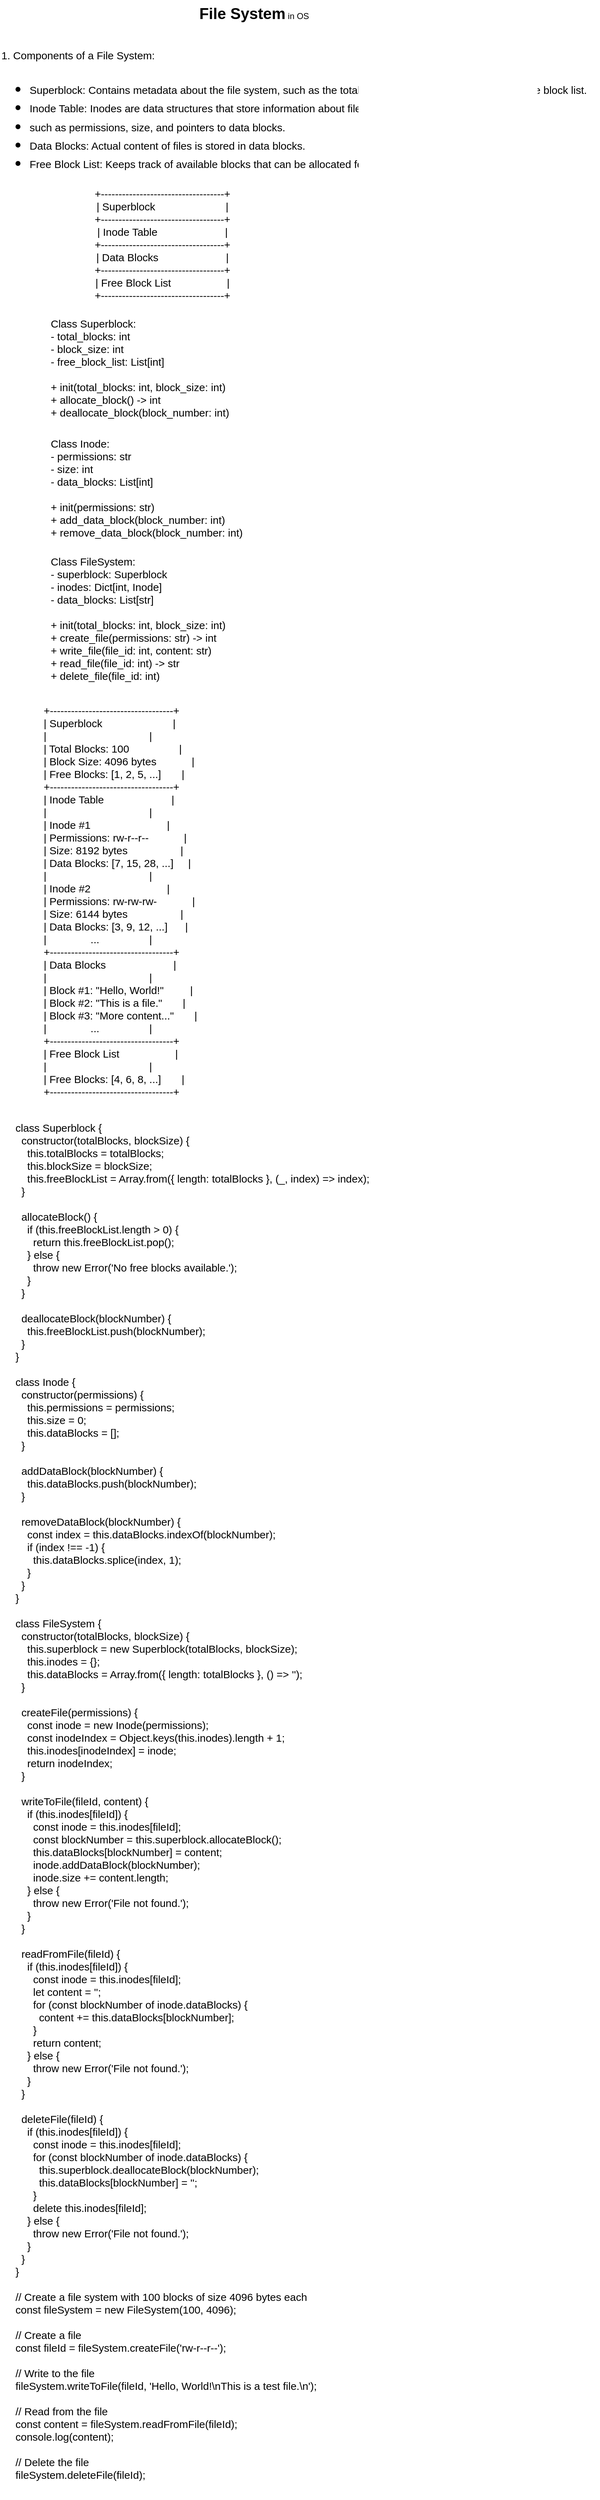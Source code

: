 <mxfile>
    <diagram id="ztIxel0lckCqBt_GZKXf" name="Page-1">
        <mxGraphModel dx="850" dy="549" grid="1" gridSize="10" guides="1" tooltips="1" connect="1" arrows="1" fold="1" page="1" pageScale="1" pageWidth="850" pageHeight="1100" math="0" shadow="0">
            <root>
                <mxCell id="0"/>
                <mxCell id="1" parent="0"/>
                <mxCell id="2" value="&lt;font style=&quot;font-size: 22px;&quot;&gt;&lt;b&gt;File System&lt;/b&gt;&lt;/font&gt; in OS" style="text;html=1;align=center;verticalAlign=middle;resizable=0;points=[];autosize=1;strokeColor=none;fillColor=none;" vertex="1" parent="1">
                    <mxGeometry x="270" y="20" width="180" height="40" as="geometry"/>
                </mxCell>
                <mxCell id="3" value="&lt;div&gt;&lt;span style=&quot;font-size: 15px;&quot;&gt;1. Components of a File System:&lt;/span&gt;&lt;/div&gt;&lt;div&gt;&lt;ul&gt;&lt;li&gt;&lt;span style=&quot;font-size: 15px;&quot;&gt;Superblock: Contains metadata about the file system, such as the total number of blocks, block size, and free block list.&lt;/span&gt;&lt;/li&gt;&lt;li&gt;&lt;span style=&quot;font-size: 15px;&quot;&gt;Inode Table: Inodes are data structures that store information about files,&lt;/span&gt;&lt;/li&gt;&lt;li&gt;&lt;span style=&quot;font-size: 15px;&quot;&gt;such as permissions, size, and pointers to data blocks.&lt;/span&gt;&lt;/li&gt;&lt;li&gt;&lt;span style=&quot;font-size: 15px;&quot;&gt;Data Blocks: Actual content of files is stored in data blocks.&lt;/span&gt;&lt;/li&gt;&lt;li&gt;&lt;span style=&quot;font-size: 15px;&quot;&gt;Free Block List: Keeps track of available blocks that can be allocated for new files.&lt;/span&gt;&lt;/li&gt;&lt;/ul&gt;&lt;/div&gt;" style="text;html=1;align=left;verticalAlign=middle;resizable=0;points=[];autosize=1;strokeColor=none;fillColor=none;fontSize=22;" vertex="1" parent="1">
                    <mxGeometry y="60" width="850" height="250" as="geometry"/>
                </mxCell>
                <mxCell id="7" value="&lt;div&gt;+-----------------------------------+&lt;/div&gt;&lt;div&gt;| Superblock&amp;nbsp; &amp;nbsp; &amp;nbsp; &amp;nbsp; &amp;nbsp; &amp;nbsp; &amp;nbsp; &amp;nbsp; &amp;nbsp; &amp;nbsp; &amp;nbsp; &amp;nbsp; |&lt;/div&gt;&lt;div&gt;+-----------------------------------+&lt;/div&gt;&lt;div&gt;| Inode Table&amp;nbsp; &amp;nbsp; &amp;nbsp; &amp;nbsp; &amp;nbsp; &amp;nbsp; &amp;nbsp; &amp;nbsp; &amp;nbsp; &amp;nbsp; &amp;nbsp; &amp;nbsp;|&lt;/div&gt;&lt;div&gt;+-----------------------------------+&lt;/div&gt;&lt;div&gt;| Data Blocks&amp;nbsp; &amp;nbsp; &amp;nbsp; &amp;nbsp; &amp;nbsp; &amp;nbsp; &amp;nbsp; &amp;nbsp; &amp;nbsp; &amp;nbsp; &amp;nbsp; &amp;nbsp;|&lt;/div&gt;&lt;div&gt;+-----------------------------------+&lt;/div&gt;&lt;div&gt;| Free Block List&amp;nbsp; &amp;nbsp; &amp;nbsp; &amp;nbsp; &amp;nbsp; &amp;nbsp; &amp;nbsp; &amp;nbsp; &amp;nbsp; &amp;nbsp;|&lt;/div&gt;&lt;div&gt;+-----------------------------------+&lt;/div&gt;&lt;div&gt;&lt;br&gt;&lt;/div&gt;" style="text;html=1;align=center;verticalAlign=middle;resizable=0;points=[];autosize=1;strokeColor=none;fillColor=none;fontSize=15;" vertex="1" parent="1">
                    <mxGeometry x="120" y="280" width="220" height="190" as="geometry"/>
                </mxCell>
                <mxCell id="8" value="&lt;div&gt;Class Superblock:&lt;/div&gt;&lt;div&gt;- total_blocks: int&lt;/div&gt;&lt;div&gt;- block_size: int&lt;/div&gt;&lt;div&gt;- free_block_list: List[int]&lt;/div&gt;&lt;div&gt;&lt;br&gt;&lt;/div&gt;&lt;div&gt;+ init(total_blocks: int, block_size: int)&lt;/div&gt;&lt;div&gt;+ allocate_block() -&amp;gt; int&lt;/div&gt;&lt;div&gt;+ deallocate_block(block_number: int)&lt;/div&gt;&lt;div&gt;&lt;br&gt;&lt;/div&gt;" style="text;html=1;align=left;verticalAlign=middle;resizable=0;points=[];autosize=1;strokeColor=none;fillColor=none;fontSize=15;" vertex="1" parent="1">
                    <mxGeometry x="70" y="460" width="280" height="180" as="geometry"/>
                </mxCell>
                <mxCell id="9" value="&lt;div&gt;Class Inode:&lt;/div&gt;&lt;div&gt;- permissions: str&lt;/div&gt;&lt;div&gt;- size: int&lt;/div&gt;&lt;div&gt;- data_blocks: List[int]&lt;/div&gt;&lt;div&gt;&lt;br&gt;&lt;/div&gt;&lt;div&gt;+ init(permissions: str)&lt;/div&gt;&lt;div&gt;+ add_data_block(block_number: int)&lt;/div&gt;&lt;div&gt;+ remove_data_block(block_number: int)&lt;/div&gt;&lt;div&gt;&lt;br&gt;&lt;/div&gt;" style="text;html=1;align=left;verticalAlign=middle;resizable=0;points=[];autosize=1;strokeColor=none;fillColor=none;fontSize=15;" vertex="1" parent="1">
                    <mxGeometry x="70" y="630" width="300" height="180" as="geometry"/>
                </mxCell>
                <mxCell id="10" value="&lt;div&gt;Class FileSystem:&lt;/div&gt;&lt;div&gt;- superblock: Superblock&lt;/div&gt;&lt;div&gt;- inodes: Dict[int, Inode]&lt;/div&gt;&lt;div&gt;- data_blocks: List[str]&lt;/div&gt;&lt;div&gt;&lt;br&gt;&lt;/div&gt;&lt;div&gt;+ init(total_blocks: int, block_size: int)&lt;/div&gt;&lt;div&gt;+ create_file(permissions: str) -&amp;gt; int&lt;/div&gt;&lt;div&gt;+ write_file(file_id: int, content: str)&lt;/div&gt;&lt;div&gt;+ read_file(file_id: int) -&amp;gt; str&lt;/div&gt;&lt;div&gt;+ delete_file(file_id: int)&lt;/div&gt;&lt;div&gt;&lt;br&gt;&lt;/div&gt;" style="text;html=1;align=left;verticalAlign=middle;resizable=0;points=[];autosize=1;strokeColor=none;fillColor=none;fontSize=15;" vertex="1" parent="1">
                    <mxGeometry x="70" y="800" width="270" height="210" as="geometry"/>
                </mxCell>
                <mxCell id="11" value="&lt;div&gt;+-----------------------------------+&lt;/div&gt;&lt;div&gt;| Superblock&amp;nbsp; &amp;nbsp; &amp;nbsp; &amp;nbsp; &amp;nbsp; &amp;nbsp; &amp;nbsp; &amp;nbsp; &amp;nbsp; &amp;nbsp; &amp;nbsp; &amp;nbsp; |&lt;/div&gt;&lt;div&gt;|&amp;nbsp; &amp;nbsp; &amp;nbsp; &amp;nbsp; &amp;nbsp; &amp;nbsp; &amp;nbsp; &amp;nbsp; &amp;nbsp; &amp;nbsp; &amp;nbsp; &amp;nbsp; &amp;nbsp; &amp;nbsp; &amp;nbsp; &amp;nbsp; &amp;nbsp; &amp;nbsp;|&lt;/div&gt;&lt;div&gt;| Total Blocks: 100&amp;nbsp; &amp;nbsp; &amp;nbsp; &amp;nbsp; &amp;nbsp; &amp;nbsp; &amp;nbsp; &amp;nbsp; &amp;nbsp;|&lt;/div&gt;&lt;div&gt;| Block Size: 4096 bytes&amp;nbsp; &amp;nbsp; &amp;nbsp; &amp;nbsp; &amp;nbsp; &amp;nbsp; |&lt;/div&gt;&lt;div&gt;| Free Blocks: [1, 2, 5, ...]&amp;nbsp; &amp;nbsp; &amp;nbsp; &amp;nbsp;|&lt;/div&gt;&lt;div&gt;+-----------------------------------+&lt;/div&gt;&lt;div&gt;| Inode Table&amp;nbsp; &amp;nbsp; &amp;nbsp; &amp;nbsp; &amp;nbsp; &amp;nbsp; &amp;nbsp; &amp;nbsp; &amp;nbsp; &amp;nbsp; &amp;nbsp; &amp;nbsp;|&lt;/div&gt;&lt;div&gt;|&amp;nbsp; &amp;nbsp; &amp;nbsp; &amp;nbsp; &amp;nbsp; &amp;nbsp; &amp;nbsp; &amp;nbsp; &amp;nbsp; &amp;nbsp; &amp;nbsp; &amp;nbsp; &amp;nbsp; &amp;nbsp; &amp;nbsp; &amp;nbsp; &amp;nbsp; &amp;nbsp;|&lt;/div&gt;&lt;div&gt;| Inode #1&amp;nbsp; &amp;nbsp; &amp;nbsp; &amp;nbsp; &amp;nbsp; &amp;nbsp; &amp;nbsp; &amp;nbsp; &amp;nbsp; &amp;nbsp; &amp;nbsp; &amp;nbsp; &amp;nbsp; |&lt;/div&gt;&lt;div&gt;| Permissions: rw-r--r--&amp;nbsp; &amp;nbsp; &amp;nbsp; &amp;nbsp; &amp;nbsp; &amp;nbsp; |&lt;/div&gt;&lt;div&gt;| Size: 8192 bytes&amp;nbsp; &amp;nbsp; &amp;nbsp; &amp;nbsp; &amp;nbsp; &amp;nbsp; &amp;nbsp; &amp;nbsp; &amp;nbsp; |&lt;/div&gt;&lt;div&gt;| Data Blocks: [7, 15, 28, ...]&amp;nbsp; &amp;nbsp; &amp;nbsp;|&lt;/div&gt;&lt;div&gt;|&amp;nbsp; &amp;nbsp; &amp;nbsp; &amp;nbsp; &amp;nbsp; &amp;nbsp; &amp;nbsp; &amp;nbsp; &amp;nbsp; &amp;nbsp; &amp;nbsp; &amp;nbsp; &amp;nbsp; &amp;nbsp; &amp;nbsp; &amp;nbsp; &amp;nbsp; &amp;nbsp;|&lt;/div&gt;&lt;div&gt;| Inode #2&amp;nbsp; &amp;nbsp; &amp;nbsp; &amp;nbsp; &amp;nbsp; &amp;nbsp; &amp;nbsp; &amp;nbsp; &amp;nbsp; &amp;nbsp; &amp;nbsp; &amp;nbsp; &amp;nbsp; |&lt;/div&gt;&lt;div&gt;| Permissions: rw-rw-rw-&amp;nbsp; &amp;nbsp; &amp;nbsp; &amp;nbsp; &amp;nbsp; &amp;nbsp; |&lt;/div&gt;&lt;div&gt;| Size: 6144 bytes&amp;nbsp; &amp;nbsp; &amp;nbsp; &amp;nbsp; &amp;nbsp; &amp;nbsp; &amp;nbsp; &amp;nbsp; &amp;nbsp; |&lt;/div&gt;&lt;div&gt;| Data Blocks: [3, 9, 12, ...]&amp;nbsp; &amp;nbsp; &amp;nbsp; |&lt;/div&gt;&lt;div&gt;|&amp;nbsp; &amp;nbsp; &amp;nbsp; &amp;nbsp; &amp;nbsp; &amp;nbsp; &amp;nbsp; &amp;nbsp;...&amp;nbsp; &amp;nbsp; &amp;nbsp; &amp;nbsp; &amp;nbsp; &amp;nbsp; &amp;nbsp; &amp;nbsp; &amp;nbsp;|&lt;/div&gt;&lt;div&gt;+-----------------------------------+&lt;/div&gt;&lt;div&gt;| Data Blocks&amp;nbsp; &amp;nbsp; &amp;nbsp; &amp;nbsp; &amp;nbsp; &amp;nbsp; &amp;nbsp; &amp;nbsp; &amp;nbsp; &amp;nbsp; &amp;nbsp; &amp;nbsp;|&lt;/div&gt;&lt;div&gt;|&amp;nbsp; &amp;nbsp; &amp;nbsp; &amp;nbsp; &amp;nbsp; &amp;nbsp; &amp;nbsp; &amp;nbsp; &amp;nbsp; &amp;nbsp; &amp;nbsp; &amp;nbsp; &amp;nbsp; &amp;nbsp; &amp;nbsp; &amp;nbsp; &amp;nbsp; &amp;nbsp;|&lt;/div&gt;&lt;div&gt;| Block #1: &quot;Hello, World!&quot;&amp;nbsp; &amp;nbsp; &amp;nbsp; &amp;nbsp; &amp;nbsp;|&lt;/div&gt;&lt;div&gt;| Block #2: &quot;This is a file.&quot;&amp;nbsp; &amp;nbsp; &amp;nbsp; &amp;nbsp;|&lt;/div&gt;&lt;div&gt;| Block #3: &quot;More content...&quot;&amp;nbsp; &amp;nbsp; &amp;nbsp; &amp;nbsp;|&lt;/div&gt;&lt;div&gt;|&amp;nbsp; &amp;nbsp; &amp;nbsp; &amp;nbsp; &amp;nbsp; &amp;nbsp; &amp;nbsp; &amp;nbsp;...&amp;nbsp; &amp;nbsp; &amp;nbsp; &amp;nbsp; &amp;nbsp; &amp;nbsp; &amp;nbsp; &amp;nbsp; &amp;nbsp;|&lt;/div&gt;&lt;div&gt;+-----------------------------------+&lt;/div&gt;&lt;div&gt;| Free Block List&amp;nbsp; &amp;nbsp; &amp;nbsp; &amp;nbsp; &amp;nbsp; &amp;nbsp; &amp;nbsp; &amp;nbsp; &amp;nbsp; &amp;nbsp;|&lt;/div&gt;&lt;div&gt;|&amp;nbsp; &amp;nbsp; &amp;nbsp; &amp;nbsp; &amp;nbsp; &amp;nbsp; &amp;nbsp; &amp;nbsp; &amp;nbsp; &amp;nbsp; &amp;nbsp; &amp;nbsp; &amp;nbsp; &amp;nbsp; &amp;nbsp; &amp;nbsp; &amp;nbsp; &amp;nbsp;|&lt;/div&gt;&lt;div&gt;| Free Blocks: [4, 6, 8, ...]&amp;nbsp; &amp;nbsp; &amp;nbsp; &amp;nbsp;|&lt;/div&gt;&lt;div&gt;+-----------------------------------+&lt;/div&gt;&lt;div&gt;&lt;br&gt;&lt;/div&gt;" style="text;html=1;align=left;verticalAlign=middle;resizable=0;points=[];autosize=1;strokeColor=none;fillColor=none;fontSize=15;" vertex="1" parent="1">
                    <mxGeometry x="60" y="1010" width="240" height="590" as="geometry"/>
                </mxCell>
                <mxCell id="12" value="&lt;div&gt;class Superblock {&lt;/div&gt;&lt;div&gt;&amp;nbsp; constructor(totalBlocks, blockSize) {&lt;/div&gt;&lt;div&gt;&amp;nbsp; &amp;nbsp; this.totalBlocks = totalBlocks;&lt;/div&gt;&lt;div&gt;&amp;nbsp; &amp;nbsp; this.blockSize = blockSize;&lt;/div&gt;&lt;div&gt;&amp;nbsp; &amp;nbsp; this.freeBlockList = Array.from({ length: totalBlocks }, (_, index) =&amp;gt; index);&lt;/div&gt;&lt;div&gt;&amp;nbsp; }&lt;/div&gt;&lt;div&gt;&lt;br&gt;&lt;/div&gt;&lt;div&gt;&amp;nbsp; allocateBlock() {&lt;/div&gt;&lt;div&gt;&amp;nbsp; &amp;nbsp; if (this.freeBlockList.length &amp;gt; 0) {&lt;/div&gt;&lt;div&gt;&amp;nbsp; &amp;nbsp; &amp;nbsp; return this.freeBlockList.pop();&lt;/div&gt;&lt;div&gt;&amp;nbsp; &amp;nbsp; } else {&lt;/div&gt;&lt;div&gt;&amp;nbsp; &amp;nbsp; &amp;nbsp; throw new Error('No free blocks available.');&lt;/div&gt;&lt;div&gt;&amp;nbsp; &amp;nbsp; }&lt;/div&gt;&lt;div&gt;&amp;nbsp; }&lt;/div&gt;&lt;div&gt;&lt;br&gt;&lt;/div&gt;&lt;div&gt;&amp;nbsp; deallocateBlock(blockNumber) {&lt;/div&gt;&lt;div&gt;&amp;nbsp; &amp;nbsp; this.freeBlockList.push(blockNumber);&lt;/div&gt;&lt;div&gt;&amp;nbsp; }&lt;/div&gt;&lt;div&gt;}&lt;/div&gt;&lt;div&gt;&lt;br&gt;&lt;/div&gt;&lt;div&gt;class Inode {&lt;/div&gt;&lt;div&gt;&amp;nbsp; constructor(permissions) {&lt;/div&gt;&lt;div&gt;&amp;nbsp; &amp;nbsp; this.permissions = permissions;&lt;/div&gt;&lt;div&gt;&amp;nbsp; &amp;nbsp; this.size = 0;&lt;/div&gt;&lt;div&gt;&amp;nbsp; &amp;nbsp; this.dataBlocks = [];&lt;/div&gt;&lt;div&gt;&amp;nbsp; }&lt;/div&gt;&lt;div&gt;&lt;br&gt;&lt;/div&gt;&lt;div&gt;&amp;nbsp; addDataBlock(blockNumber) {&lt;/div&gt;&lt;div&gt;&amp;nbsp; &amp;nbsp; this.dataBlocks.push(blockNumber);&lt;/div&gt;&lt;div&gt;&amp;nbsp; }&lt;/div&gt;&lt;div&gt;&lt;br&gt;&lt;/div&gt;&lt;div&gt;&amp;nbsp; removeDataBlock(blockNumber) {&lt;/div&gt;&lt;div&gt;&amp;nbsp; &amp;nbsp; const index = this.dataBlocks.indexOf(blockNumber);&lt;/div&gt;&lt;div&gt;&amp;nbsp; &amp;nbsp; if (index !== -1) {&lt;/div&gt;&lt;div&gt;&amp;nbsp; &amp;nbsp; &amp;nbsp; this.dataBlocks.splice(index, 1);&lt;/div&gt;&lt;div&gt;&amp;nbsp; &amp;nbsp; }&lt;/div&gt;&lt;div&gt;&amp;nbsp; }&lt;/div&gt;&lt;div&gt;}&lt;/div&gt;&lt;div&gt;&lt;br&gt;&lt;/div&gt;&lt;div&gt;class FileSystem {&lt;/div&gt;&lt;div&gt;&amp;nbsp; constructor(totalBlocks, blockSize) {&lt;/div&gt;&lt;div&gt;&amp;nbsp; &amp;nbsp; this.superblock = new Superblock(totalBlocks, blockSize);&lt;/div&gt;&lt;div&gt;&amp;nbsp; &amp;nbsp; this.inodes = {};&lt;/div&gt;&lt;div&gt;&amp;nbsp; &amp;nbsp; this.dataBlocks = Array.from({ length: totalBlocks }, () =&amp;gt; '');&lt;/div&gt;&lt;div&gt;&amp;nbsp; }&lt;/div&gt;&lt;div&gt;&lt;br&gt;&lt;/div&gt;&lt;div&gt;&amp;nbsp; createFile(permissions) {&lt;/div&gt;&lt;div&gt;&amp;nbsp; &amp;nbsp; const inode = new Inode(permissions);&lt;/div&gt;&lt;div&gt;&amp;nbsp; &amp;nbsp; const inodeIndex = Object.keys(this.inodes).length + 1;&lt;/div&gt;&lt;div&gt;&amp;nbsp; &amp;nbsp; this.inodes[inodeIndex] = inode;&lt;/div&gt;&lt;div&gt;&amp;nbsp; &amp;nbsp; return inodeIndex;&lt;/div&gt;&lt;div&gt;&amp;nbsp; }&lt;/div&gt;&lt;div&gt;&lt;br&gt;&lt;/div&gt;&lt;div&gt;&amp;nbsp; writeToFile(fileId, content) {&lt;/div&gt;&lt;div&gt;&amp;nbsp; &amp;nbsp; if (this.inodes[fileId]) {&lt;/div&gt;&lt;div&gt;&amp;nbsp; &amp;nbsp; &amp;nbsp; const inode = this.inodes[fileId];&lt;/div&gt;&lt;div&gt;&amp;nbsp; &amp;nbsp; &amp;nbsp; const blockNumber = this.superblock.allocateBlock();&lt;/div&gt;&lt;div&gt;&amp;nbsp; &amp;nbsp; &amp;nbsp; this.dataBlocks[blockNumber] = content;&lt;/div&gt;&lt;div&gt;&amp;nbsp; &amp;nbsp; &amp;nbsp; inode.addDataBlock(blockNumber);&lt;/div&gt;&lt;div&gt;&amp;nbsp; &amp;nbsp; &amp;nbsp; inode.size += content.length;&lt;/div&gt;&lt;div&gt;&amp;nbsp; &amp;nbsp; } else {&lt;/div&gt;&lt;div&gt;&amp;nbsp; &amp;nbsp; &amp;nbsp; throw new Error('File not found.');&lt;/div&gt;&lt;div&gt;&amp;nbsp; &amp;nbsp; }&lt;/div&gt;&lt;div&gt;&amp;nbsp; }&lt;/div&gt;&lt;div&gt;&lt;br&gt;&lt;/div&gt;&lt;div&gt;&amp;nbsp; readFromFile(fileId) {&lt;/div&gt;&lt;div&gt;&amp;nbsp; &amp;nbsp; if (this.inodes[fileId]) {&lt;/div&gt;&lt;div&gt;&amp;nbsp; &amp;nbsp; &amp;nbsp; const inode = this.inodes[fileId];&lt;/div&gt;&lt;div&gt;&amp;nbsp; &amp;nbsp; &amp;nbsp; let content = '';&lt;/div&gt;&lt;div&gt;&amp;nbsp; &amp;nbsp; &amp;nbsp; for (const blockNumber of inode.dataBlocks) {&lt;/div&gt;&lt;div&gt;&amp;nbsp; &amp;nbsp; &amp;nbsp; &amp;nbsp; content += this.dataBlocks[blockNumber];&lt;/div&gt;&lt;div&gt;&amp;nbsp; &amp;nbsp; &amp;nbsp; }&lt;/div&gt;&lt;div&gt;&amp;nbsp; &amp;nbsp; &amp;nbsp; return content;&lt;/div&gt;&lt;div&gt;&amp;nbsp; &amp;nbsp; } else {&lt;/div&gt;&lt;div&gt;&amp;nbsp; &amp;nbsp; &amp;nbsp; throw new Error('File not found.');&lt;/div&gt;&lt;div&gt;&amp;nbsp; &amp;nbsp; }&lt;/div&gt;&lt;div&gt;&amp;nbsp; }&lt;/div&gt;&lt;div&gt;&lt;br&gt;&lt;/div&gt;&lt;div&gt;&amp;nbsp; deleteFile(fileId) {&lt;/div&gt;&lt;div&gt;&amp;nbsp; &amp;nbsp; if (this.inodes[fileId]) {&lt;/div&gt;&lt;div&gt;&amp;nbsp; &amp;nbsp; &amp;nbsp; const inode = this.inodes[fileId];&lt;/div&gt;&lt;div&gt;&amp;nbsp; &amp;nbsp; &amp;nbsp; for (const blockNumber of inode.dataBlocks) {&lt;/div&gt;&lt;div&gt;&amp;nbsp; &amp;nbsp; &amp;nbsp; &amp;nbsp; this.superblock.deallocateBlock(blockNumber);&lt;/div&gt;&lt;div&gt;&amp;nbsp; &amp;nbsp; &amp;nbsp; &amp;nbsp; this.dataBlocks[blockNumber] = '';&lt;/div&gt;&lt;div&gt;&amp;nbsp; &amp;nbsp; &amp;nbsp; }&lt;/div&gt;&lt;div&gt;&amp;nbsp; &amp;nbsp; &amp;nbsp; delete this.inodes[fileId];&lt;/div&gt;&lt;div&gt;&amp;nbsp; &amp;nbsp; } else {&lt;/div&gt;&lt;div&gt;&amp;nbsp; &amp;nbsp; &amp;nbsp; throw new Error('File not found.');&lt;/div&gt;&lt;div&gt;&amp;nbsp; &amp;nbsp; }&lt;/div&gt;&lt;div&gt;&amp;nbsp; }&lt;/div&gt;&lt;div&gt;}&lt;/div&gt;&lt;div&gt;&lt;br&gt;&lt;/div&gt;&lt;div&gt;// Create a file system with 100 blocks of size 4096 bytes each&lt;/div&gt;&lt;div&gt;const fileSystem = new FileSystem(100, 4096);&lt;/div&gt;&lt;div&gt;&lt;br&gt;&lt;/div&gt;&lt;div&gt;// Create a file&lt;/div&gt;&lt;div&gt;const fileId = fileSystem.createFile('rw-r--r--');&lt;/div&gt;&lt;div&gt;&lt;br&gt;&lt;/div&gt;&lt;div&gt;// Write to the file&lt;/div&gt;&lt;div&gt;fileSystem.writeToFile(fileId, 'Hello, World!\nThis is a test file.\n');&lt;/div&gt;&lt;div&gt;&lt;br&gt;&lt;/div&gt;&lt;div&gt;// Read from the file&lt;/div&gt;&lt;div&gt;const content = fileSystem.readFromFile(fileId);&lt;/div&gt;&lt;div&gt;console.log(content);&lt;/div&gt;&lt;div&gt;&lt;br&gt;&lt;/div&gt;&lt;div&gt;// Delete the file&lt;/div&gt;&lt;div&gt;fileSystem.deleteFile(fileId);&lt;/div&gt;&lt;div&gt;&lt;br&gt;&lt;/div&gt;" style="text;html=1;align=left;verticalAlign=middle;resizable=0;points=[];autosize=1;strokeColor=none;fillColor=none;fontSize=15;" vertex="1" parent="1">
                    <mxGeometry x="20" y="1600" width="530" height="1960" as="geometry"/>
                </mxCell>
            </root>
        </mxGraphModel>
    </diagram>
</mxfile>